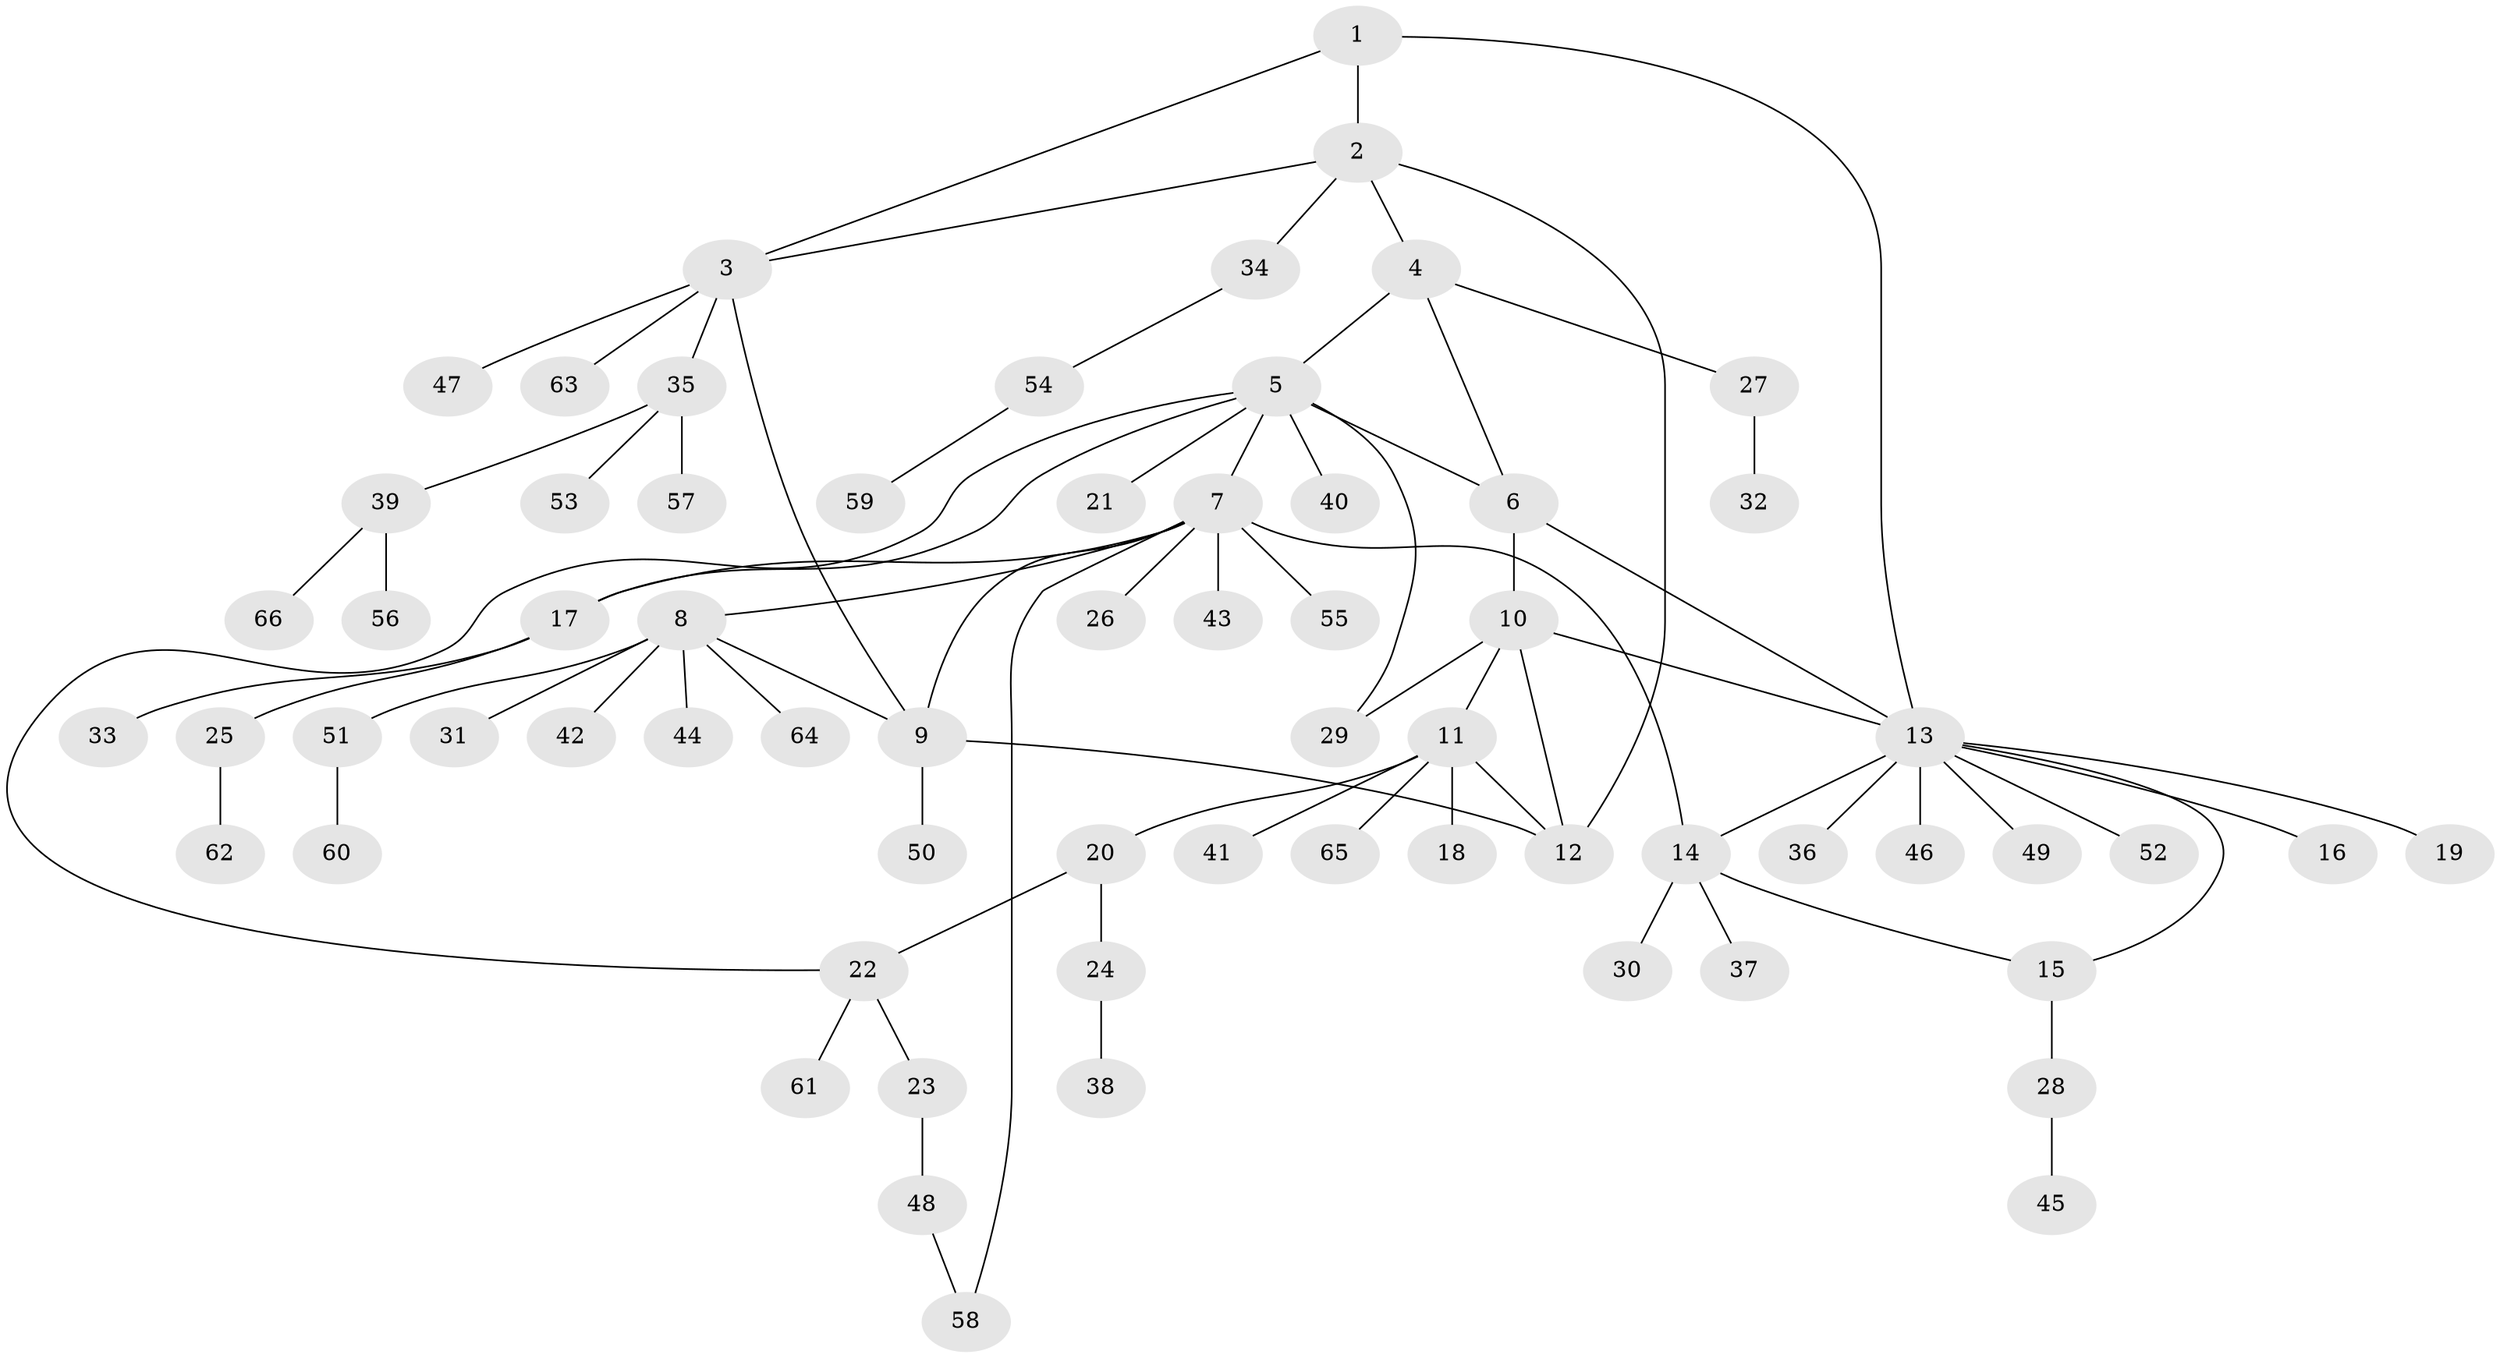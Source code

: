 // coarse degree distribution, {5: 0.030303030303030304, 7: 0.030303030303030304, 3: 0.15151515151515152, 6: 0.030303030303030304, 9: 0.030303030303030304, 10: 0.030303030303030304, 4: 0.030303030303030304, 1: 0.5454545454545454, 2: 0.12121212121212122}
// Generated by graph-tools (version 1.1) at 2025/19/03/04/25 18:19:44]
// undirected, 66 vertices, 80 edges
graph export_dot {
graph [start="1"]
  node [color=gray90,style=filled];
  1;
  2;
  3;
  4;
  5;
  6;
  7;
  8;
  9;
  10;
  11;
  12;
  13;
  14;
  15;
  16;
  17;
  18;
  19;
  20;
  21;
  22;
  23;
  24;
  25;
  26;
  27;
  28;
  29;
  30;
  31;
  32;
  33;
  34;
  35;
  36;
  37;
  38;
  39;
  40;
  41;
  42;
  43;
  44;
  45;
  46;
  47;
  48;
  49;
  50;
  51;
  52;
  53;
  54;
  55;
  56;
  57;
  58;
  59;
  60;
  61;
  62;
  63;
  64;
  65;
  66;
  1 -- 2;
  1 -- 3;
  1 -- 13;
  2 -- 3;
  2 -- 4;
  2 -- 12;
  2 -- 34;
  3 -- 9;
  3 -- 35;
  3 -- 47;
  3 -- 63;
  4 -- 5;
  4 -- 6;
  4 -- 27;
  5 -- 6;
  5 -- 7;
  5 -- 17;
  5 -- 21;
  5 -- 22;
  5 -- 29;
  5 -- 40;
  6 -- 10;
  6 -- 13;
  7 -- 8;
  7 -- 9;
  7 -- 14;
  7 -- 17;
  7 -- 26;
  7 -- 43;
  7 -- 55;
  7 -- 58;
  8 -- 9;
  8 -- 31;
  8 -- 42;
  8 -- 44;
  8 -- 51;
  8 -- 64;
  9 -- 12;
  9 -- 50;
  10 -- 11;
  10 -- 12;
  10 -- 13;
  10 -- 29;
  11 -- 12;
  11 -- 18;
  11 -- 20;
  11 -- 41;
  11 -- 65;
  13 -- 14;
  13 -- 15;
  13 -- 16;
  13 -- 19;
  13 -- 36;
  13 -- 46;
  13 -- 49;
  13 -- 52;
  14 -- 15;
  14 -- 30;
  14 -- 37;
  15 -- 28;
  17 -- 25;
  17 -- 33;
  20 -- 22;
  20 -- 24;
  22 -- 23;
  22 -- 61;
  23 -- 48;
  24 -- 38;
  25 -- 62;
  27 -- 32;
  28 -- 45;
  34 -- 54;
  35 -- 39;
  35 -- 53;
  35 -- 57;
  39 -- 56;
  39 -- 66;
  48 -- 58;
  51 -- 60;
  54 -- 59;
}
